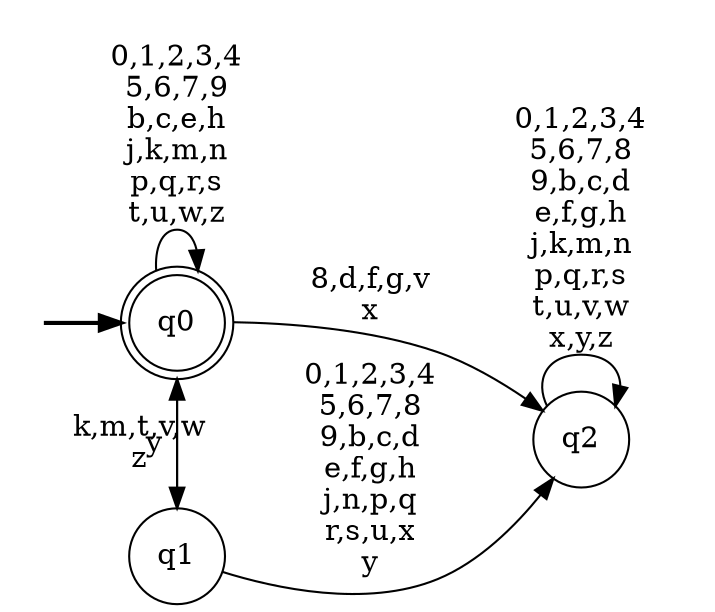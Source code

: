 digraph BlueStar {
__start0 [style = invis, shape = none, label = "", width = 0, height = 0];

rankdir=LR;
size="8,5";

s0 [style="rounded,filled", color="black", fillcolor="white" shape="doublecircle", label="q0"];
s1 [style="filled", color="black", fillcolor="white" shape="circle", label="q1"];
s2 [style="filled", color="black", fillcolor="white" shape="circle", label="q2"];
subgraph cluster_main { 
	graph [pad=".75", ranksep="0.15", nodesep="0.15"];
	 style=invis; 
	__start0 -> s0 [penwidth=2];
}
s0 -> s0 [label="0,1,2,3,4\n5,6,7,9\nb,c,e,h\nj,k,m,n\np,q,r,s\nt,u,w,z"];
s0 -> s1 [label="y"];
s0 -> s2 [label="8,d,f,g,v\nx"];
s1 -> s0 [label="k,m,t,v,w\nz"];
s1 -> s2 [label="0,1,2,3,4\n5,6,7,8\n9,b,c,d\ne,f,g,h\nj,n,p,q\nr,s,u,x\ny"];
s2 -> s2 [label="0,1,2,3,4\n5,6,7,8\n9,b,c,d\ne,f,g,h\nj,k,m,n\np,q,r,s\nt,u,v,w\nx,y,z"];

}